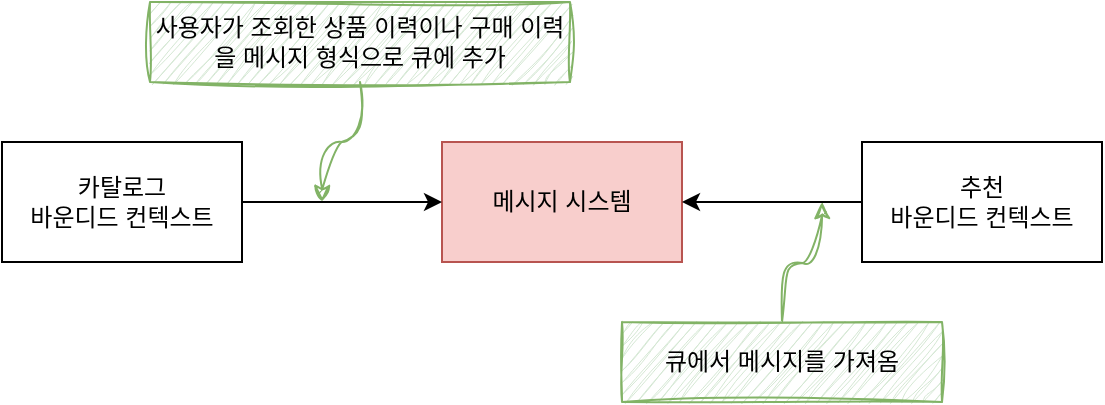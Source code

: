 <mxfile version="24.6.4" type="device">
  <diagram name="페이지-1" id="CRn54l0DRjd7GnNR_4wV">
    <mxGraphModel dx="1114" dy="682" grid="1" gridSize="10" guides="1" tooltips="1" connect="1" arrows="1" fold="1" page="1" pageScale="1" pageWidth="827" pageHeight="1169" math="0" shadow="0">
      <root>
        <mxCell id="0" />
        <mxCell id="1" parent="0" />
        <mxCell id="EXC7CXvS04KFBcngUKEO-1" value="메시지 시스템" style="rounded=0;whiteSpace=wrap;html=1;fillColor=#f8cecc;strokeColor=#b85450;" vertex="1" parent="1">
          <mxGeometry x="350" y="320" width="120" height="60" as="geometry" />
        </mxCell>
        <mxCell id="EXC7CXvS04KFBcngUKEO-4" style="edgeStyle=orthogonalEdgeStyle;rounded=0;orthogonalLoop=1;jettySize=auto;html=1;" edge="1" parent="1" source="EXC7CXvS04KFBcngUKEO-2" target="EXC7CXvS04KFBcngUKEO-1">
          <mxGeometry relative="1" as="geometry" />
        </mxCell>
        <mxCell id="EXC7CXvS04KFBcngUKEO-2" value="카탈로그&lt;div&gt;바운디드 컨텍스트&lt;/div&gt;" style="rounded=0;whiteSpace=wrap;html=1;" vertex="1" parent="1">
          <mxGeometry x="130" y="320" width="120" height="60" as="geometry" />
        </mxCell>
        <mxCell id="EXC7CXvS04KFBcngUKEO-5" style="edgeStyle=orthogonalEdgeStyle;rounded=0;orthogonalLoop=1;jettySize=auto;html=1;entryX=1;entryY=0.5;entryDx=0;entryDy=0;" edge="1" parent="1" source="EXC7CXvS04KFBcngUKEO-3" target="EXC7CXvS04KFBcngUKEO-1">
          <mxGeometry relative="1" as="geometry" />
        </mxCell>
        <mxCell id="EXC7CXvS04KFBcngUKEO-3" value="추천&lt;div&gt;바운디드 컨텍스트&lt;/div&gt;" style="rounded=0;whiteSpace=wrap;html=1;" vertex="1" parent="1">
          <mxGeometry x="560" y="320" width="120" height="60" as="geometry" />
        </mxCell>
        <mxCell id="EXC7CXvS04KFBcngUKEO-7" style="edgeStyle=orthogonalEdgeStyle;rounded=0;orthogonalLoop=1;jettySize=auto;html=1;curved=1;fillColor=#d5e8d4;strokeColor=#82b366;sketch=1;curveFitting=1;jiggle=2;" edge="1" parent="1" source="EXC7CXvS04KFBcngUKEO-6">
          <mxGeometry relative="1" as="geometry">
            <mxPoint x="290" y="350" as="targetPoint" />
          </mxGeometry>
        </mxCell>
        <mxCell id="EXC7CXvS04KFBcngUKEO-6" value="사용자가 조회한 상품 이력이나 구매 이력을 메시지 형식으로 큐에 추가" style="text;html=1;align=center;verticalAlign=middle;whiteSpace=wrap;rounded=0;fillColor=#d5e8d4;strokeColor=#82b366;sketch=1;curveFitting=1;jiggle=2;" vertex="1" parent="1">
          <mxGeometry x="204" y="250" width="210" height="40" as="geometry" />
        </mxCell>
        <mxCell id="EXC7CXvS04KFBcngUKEO-9" style="edgeStyle=orthogonalEdgeStyle;rounded=0;orthogonalLoop=1;jettySize=auto;html=1;curved=1;fillColor=#d5e8d4;strokeColor=#82b366;sketch=1;curveFitting=1;jiggle=2;" edge="1" parent="1" source="EXC7CXvS04KFBcngUKEO-8">
          <mxGeometry relative="1" as="geometry">
            <mxPoint x="540" y="350" as="targetPoint" />
          </mxGeometry>
        </mxCell>
        <mxCell id="EXC7CXvS04KFBcngUKEO-8" value="큐에서 메시지를 가져옴" style="text;html=1;align=center;verticalAlign=middle;whiteSpace=wrap;rounded=0;fillColor=#d5e8d4;strokeColor=#82b366;sketch=1;curveFitting=1;jiggle=2;" vertex="1" parent="1">
          <mxGeometry x="440" y="410" width="160" height="40" as="geometry" />
        </mxCell>
      </root>
    </mxGraphModel>
  </diagram>
</mxfile>

